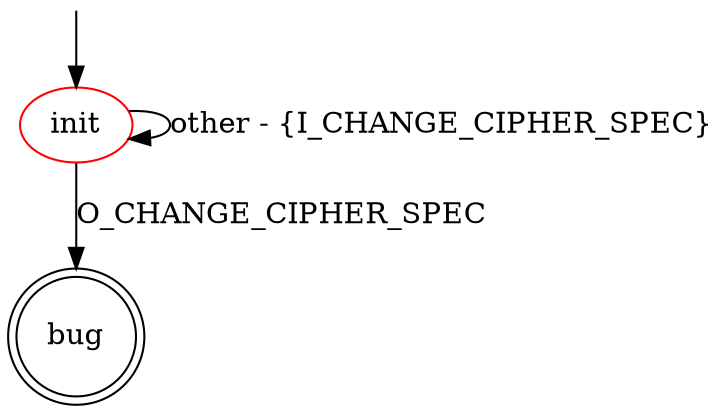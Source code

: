digraph G {
label=""
init [color="red"]
bug [shape="doublecircle"]

init -> init [label="other - {I_CHANGE_CIPHER_SPEC}"]
init -> bug [label="O_CHANGE_CIPHER_SPEC"]

__start0 [label="" shape="none" width="0" height="0"];
__start0 -> init;
}
